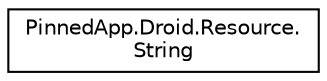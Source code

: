 digraph "Graphical Class Hierarchy"
{
  edge [fontname="Helvetica",fontsize="10",labelfontname="Helvetica",labelfontsize="10"];
  node [fontname="Helvetica",fontsize="10",shape=record];
  rankdir="LR";
  Node0 [label="PinnedApp.Droid.Resource.\lString",height=0.2,width=0.4,color="black", fillcolor="white", style="filled",URL="$class_pinned_app_1_1_droid_1_1_resource_1_1_string.html"];
}
